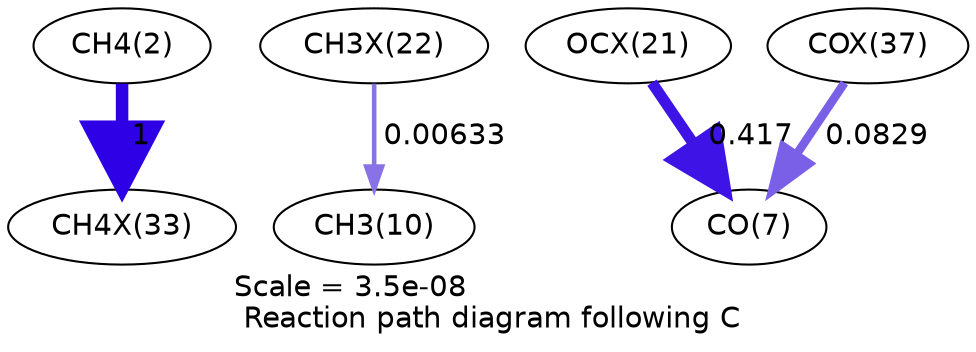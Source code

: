 digraph reaction_paths {
center=1;
s4 -> s49[fontname="Helvetica", penwidth=6, arrowsize=3, color="0.7, 1.5, 0.9"
, label=" 1"];
s44 -> s12[fontname="Helvetica", penwidth=2.18, arrowsize=1.09, color="0.7, 0.506, 0.9"
, label=" 0.00633"];
s43 -> s9[fontname="Helvetica", penwidth=5.34, arrowsize=2.67, color="0.7, 0.917, 0.9"
, label=" 0.417"];
s53 -> s9[fontname="Helvetica", penwidth=4.12, arrowsize=2.06, color="0.7, 0.583, 0.9"
, label=" 0.0829"];
s4 [ fontname="Helvetica", label="CH4(2)"];
s9 [ fontname="Helvetica", label="CO(7)"];
s12 [ fontname="Helvetica", label="CH3(10)"];
s43 [ fontname="Helvetica", label="OCX(21)"];
s44 [ fontname="Helvetica", label="CH3X(22)"];
s49 [ fontname="Helvetica", label="CH4X(33)"];
s53 [ fontname="Helvetica", label="COX(37)"];
 label = "Scale = 3.5e-08\l Reaction path diagram following C";
 fontname = "Helvetica";
}
